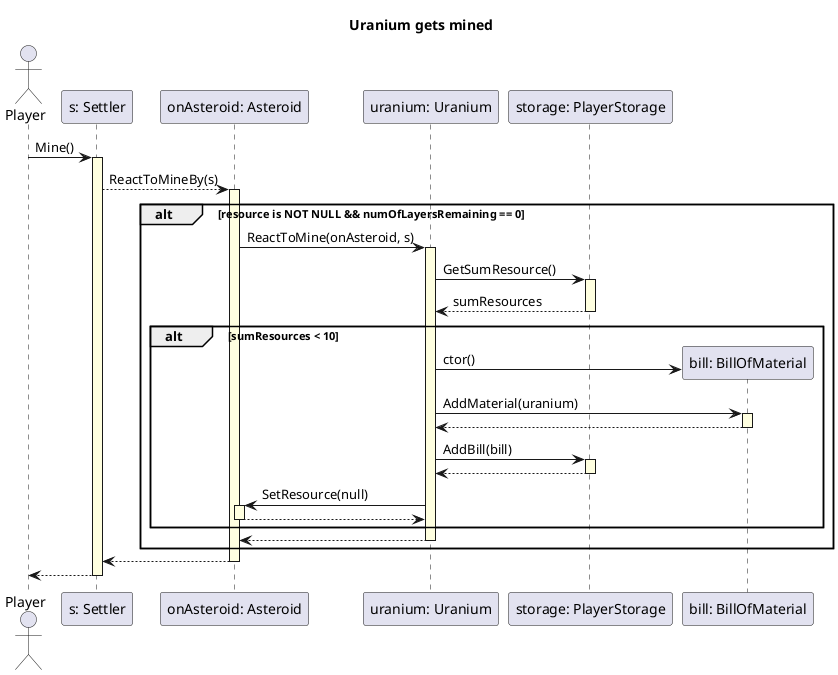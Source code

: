 @startuml

skinparam SequenceLifeLineBackgroundColor LightYellow

title Uranium gets mined

actor Player as PLAYER

participant "s: Settler" as s
participant "onAsteroid: Asteroid" as a
participant "uranium: Uranium" as u
participant "storage: PlayerStorage" as st
participant "bill: BillOfMaterial" as bill


PLAYER -> s ++: Mine()

    s-->a ++: ReactToMineBy(s)

        alt resource is NOT NULL && numOfLayersRemaining == 0

            a -> u ++: ReactToMine(onAsteroid, s)

                u -> st ++: GetSumResource()
                st --> u --: sumResources

                alt sumResources < 10

                    u -> bill **: ctor()

                    u->bill++: AddMaterial(uranium)
                    bill --> u --

                    u->st ++: AddBill(bill)
                    st --> u --
                    
                    u -> a ++: SetResource(null)
                    a --> u -- 

                end

            u --> a--

        end

    a --> s --

s --> PLAYER --

@enduml